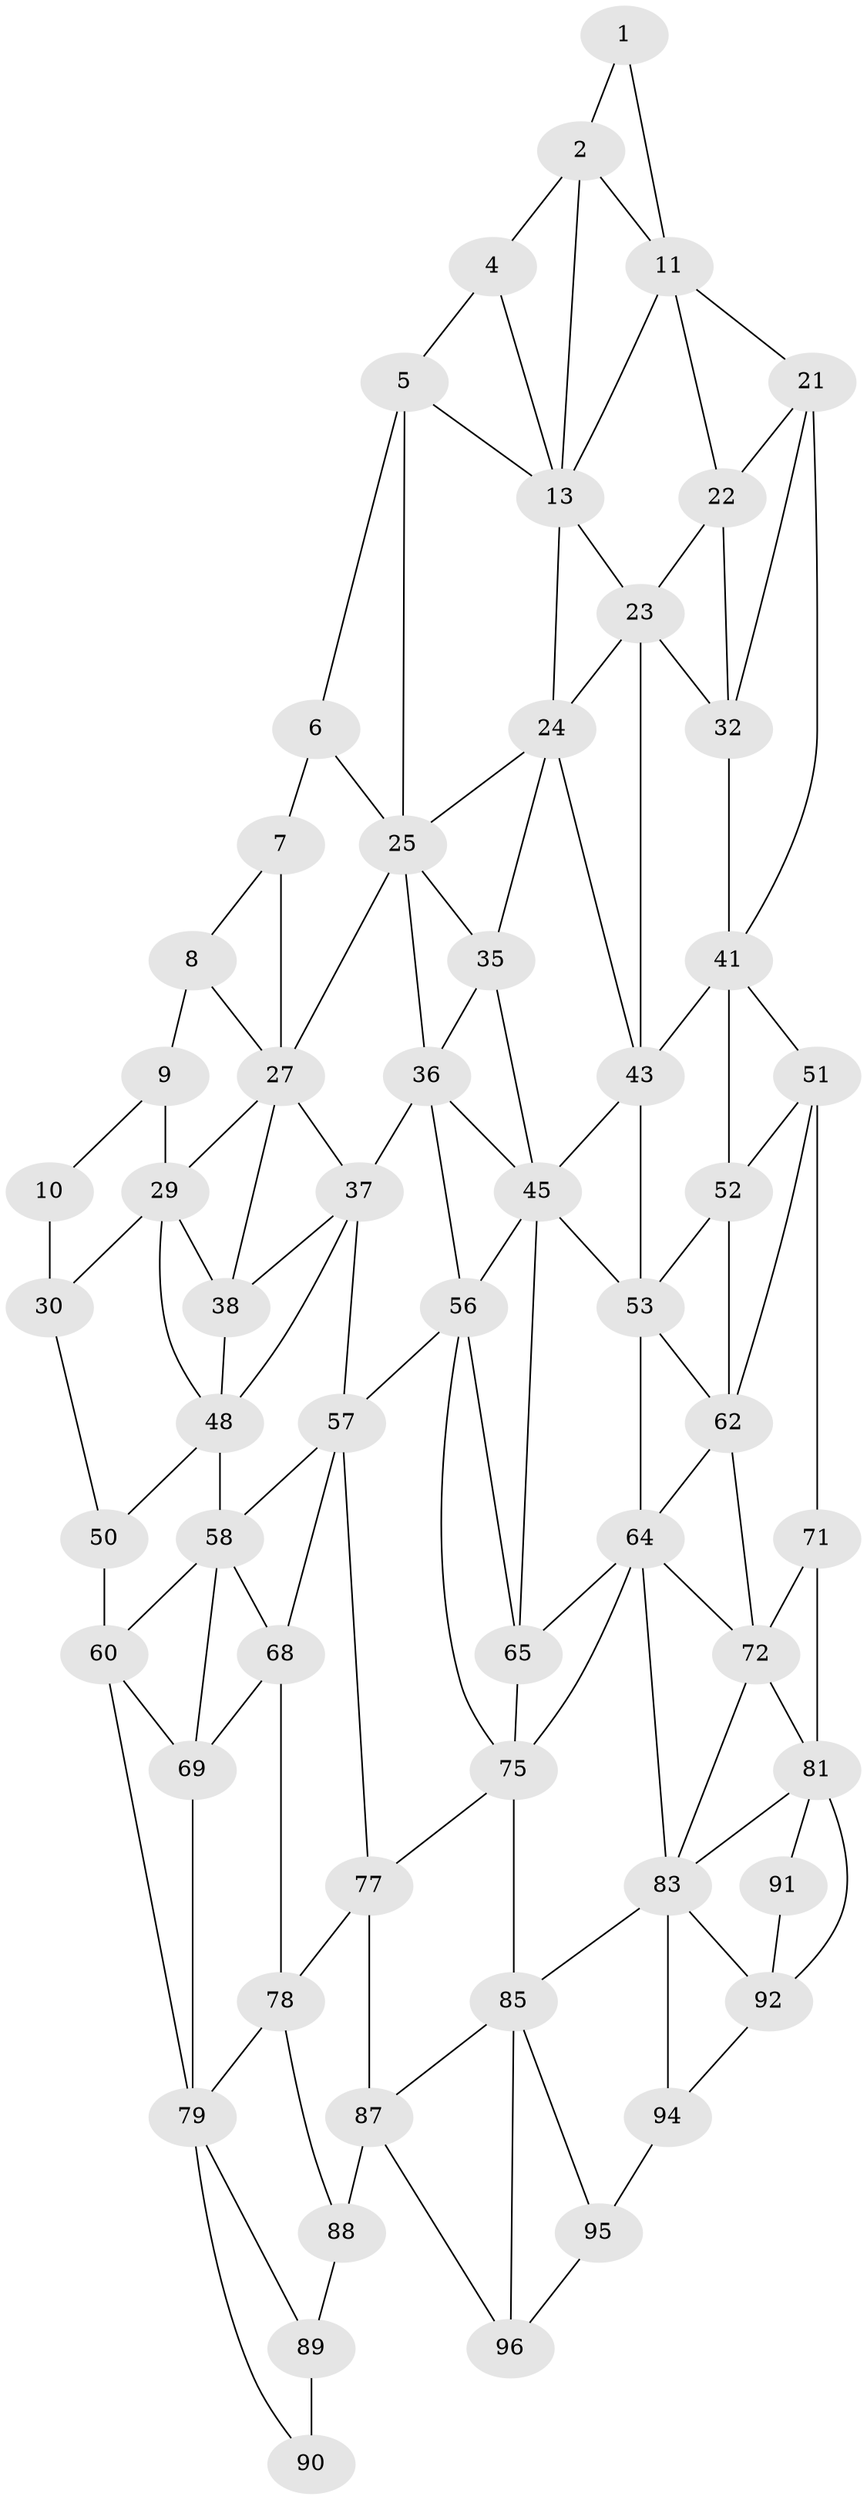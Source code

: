 // original degree distribution, {2: 0.04, 3: 0.32, 4: 0.64}
// Generated by graph-tools (version 1.1) at 2025/38/02/21/25 10:38:56]
// undirected, 59 vertices, 123 edges
graph export_dot {
graph [start="1"]
  node [color=gray90,style=filled];
  1;
  2 [super="+3"];
  4;
  5 [super="+15"];
  6 [super="+16"];
  7 [super="+17"];
  8 [super="+18"];
  9 [super="+19"];
  10 [super="+20"];
  11 [super="+12"];
  13 [super="+14"];
  21 [super="+31"];
  22;
  23 [super="+33"];
  24 [super="+34"];
  25 [super="+26"];
  27 [super="+28"];
  29 [super="+39"];
  30 [super="+40"];
  32;
  35;
  36 [super="+46"];
  37 [super="+47"];
  38;
  41 [super="+42"];
  43 [super="+44"];
  45 [super="+55"];
  48 [super="+49"];
  50;
  51 [super="+61"];
  52;
  53 [super="+54"];
  56 [super="+66"];
  57 [super="+67"];
  58 [super="+59"];
  60 [super="+70"];
  62 [super="+63"];
  64 [super="+74"];
  65;
  68;
  69;
  71;
  72 [super="+73"];
  75 [super="+76"];
  77;
  78;
  79 [super="+80"];
  81 [super="+82"];
  83 [super="+84"];
  85 [super="+86"];
  87 [super="+97"];
  88 [super="+98"];
  89 [super="+99"];
  90 [super="+100"];
  91;
  92 [super="+93"];
  94;
  95;
  96;
  1 -- 11;
  1 -- 2;
  2 -- 11;
  2 -- 4;
  2 -- 13;
  4 -- 5;
  4 -- 13;
  5 -- 6 [weight=2];
  5 -- 25;
  5 -- 13;
  6 -- 7 [weight=2];
  6 -- 25;
  7 -- 8 [weight=2];
  7 -- 27;
  8 -- 9 [weight=2];
  8 -- 27;
  9 -- 10 [weight=2];
  9 -- 29;
  10 -- 30;
  11 -- 21;
  11 -- 13;
  11 -- 22;
  13 -- 23;
  13 -- 24;
  21 -- 22;
  21 -- 32;
  21 -- 41;
  22 -- 32;
  22 -- 23;
  23 -- 24 [weight=2];
  23 -- 32;
  23 -- 43;
  24 -- 25;
  24 -- 35;
  24 -- 43;
  25 -- 35;
  25 -- 27;
  25 -- 36;
  27 -- 37;
  27 -- 29;
  27 -- 38;
  29 -- 30 [weight=2];
  29 -- 38;
  29 -- 48;
  30 -- 50;
  32 -- 41;
  35 -- 45;
  35 -- 36;
  36 -- 37 [weight=2];
  36 -- 56;
  36 -- 45;
  37 -- 38;
  37 -- 48;
  37 -- 57;
  38 -- 48;
  41 -- 51;
  41 -- 43;
  41 -- 52;
  43 -- 53 [weight=2];
  43 -- 45;
  45 -- 56;
  45 -- 65;
  45 -- 53;
  48 -- 58 [weight=2];
  48 -- 50;
  50 -- 60;
  51 -- 52;
  51 -- 62;
  51 -- 71;
  52 -- 62;
  52 -- 53;
  53 -- 62;
  53 -- 64;
  56 -- 57 [weight=2];
  56 -- 65;
  56 -- 75;
  57 -- 58;
  57 -- 68;
  57 -- 77;
  58 -- 68;
  58 -- 60;
  58 -- 69;
  60 -- 69;
  60 -- 79;
  62 -- 72 [weight=2];
  62 -- 64;
  64 -- 65;
  64 -- 75;
  64 -- 72;
  64 -- 83;
  65 -- 75;
  68 -- 78;
  68 -- 69;
  69 -- 79;
  71 -- 81;
  71 -- 72;
  72 -- 83;
  72 -- 81;
  75 -- 85 [weight=2];
  75 -- 77;
  77 -- 87;
  77 -- 78;
  78 -- 88;
  78 -- 79;
  79 -- 89;
  79 -- 90;
  81 -- 91;
  81 -- 83;
  81 -- 92;
  83 -- 92;
  83 -- 85;
  83 -- 94;
  85 -- 95;
  85 -- 96;
  85 -- 87;
  87 -- 88 [weight=2];
  87 -- 96;
  88 -- 89 [weight=2];
  89 -- 90 [weight=2];
  91 -- 92;
  92 -- 94;
  94 -- 95;
  95 -- 96;
}
